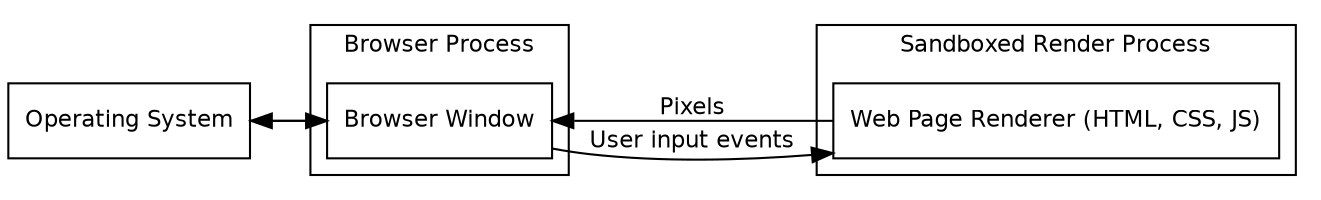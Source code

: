 digraph graphname {
    graph [fontname = "helvetica", fontsize=11];
    node [shape="box", fontname = "helvetica", fontsize=11];
    edge [fontname = "helvetica", fontsize=11];
    rankdir="RL";

    subgraph cluster_renderer {
        label = "Sandboxed Render Process";
	web_page [label="Web Page Renderer (HTML, CSS, JS)"];
    }

    subgraph cluster_browser {
        label = "Browser Process";
	browser_window [label="Browser Window"];
    }

    browser_window -> web_page [label="User input events"];
    web_page -> browser_window [label="Pixels"];

    os [label="Operating System"];
    os -> browser_window;
    browser_window -> os;
}
